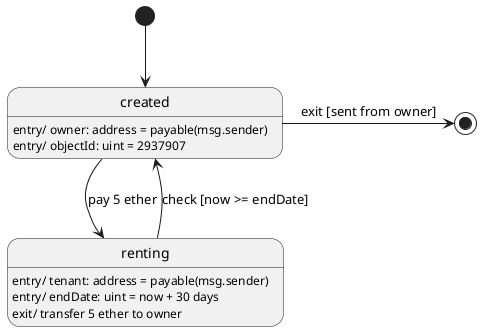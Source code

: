 @startuml RentalContract
skinparam Monochrome true
skinparam Shadowing false

[*] --> created
created: entry/ owner: address = payable(msg.sender)
created: entry/ objectId: uint = 2937907
created --> renting: pay 5 ether
renting: entry/ tenant: address = payable(msg.sender)
renting: entry/ endDate: uint = now + 30 days
renting: exit/ transfer 5 ether to owner
renting --> created: check [now >= endDate]
created -> [*]: exit [sent from owner]
@enduml

